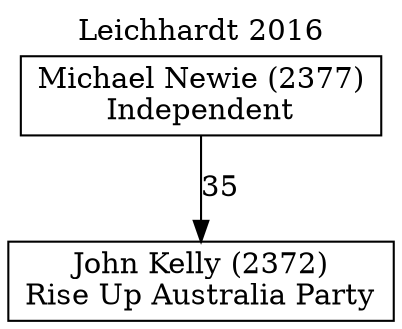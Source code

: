// House preference flow
digraph "John Kelly (2372)_Leichhardt_2016" {
	graph [label="Leichhardt 2016" labelloc=t mclimit=2]
	node [shape=box]
	"John Kelly (2372)" [label="John Kelly (2372)
Rise Up Australia Party"]
	"Michael Newie (2377)" [label="Michael Newie (2377)
Independent"]
	"Michael Newie (2377)" -> "John Kelly (2372)" [label=35]
}
